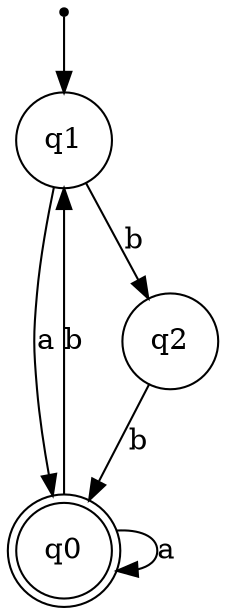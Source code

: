 // color of vertex v0 is 1
// color of vertex v1 is 0
// color of vertex v2 is 1
// color of vertex v3 is 0
// color of vertex v4 is 0
// color of vertex v5 is 2
// color of vertex v6 is 0
// color of vertex v7 is 2
// initial state: q1
// edge q0 -> q0 w/ label a
// edge q0 -> q1 w/ label b
// edge q1 -> q0 w/ label a
// edge q1 -> q2 w/ label b
// edge q2 -> q0 w/ label b
// accepting states: q0
digraph dfa {
    node [shape = point ]; init;
    node [shape = doublecircle];
    q0;
    node [shape = circle];
    q0 -> q0 [label="a"];
    q0 -> q1 [label="b"];
    q1 -> q0 [label="a"];
    q1 -> q2 [label="b"];
    q2 -> q0 [label="b"];
    init -> q1;
}
